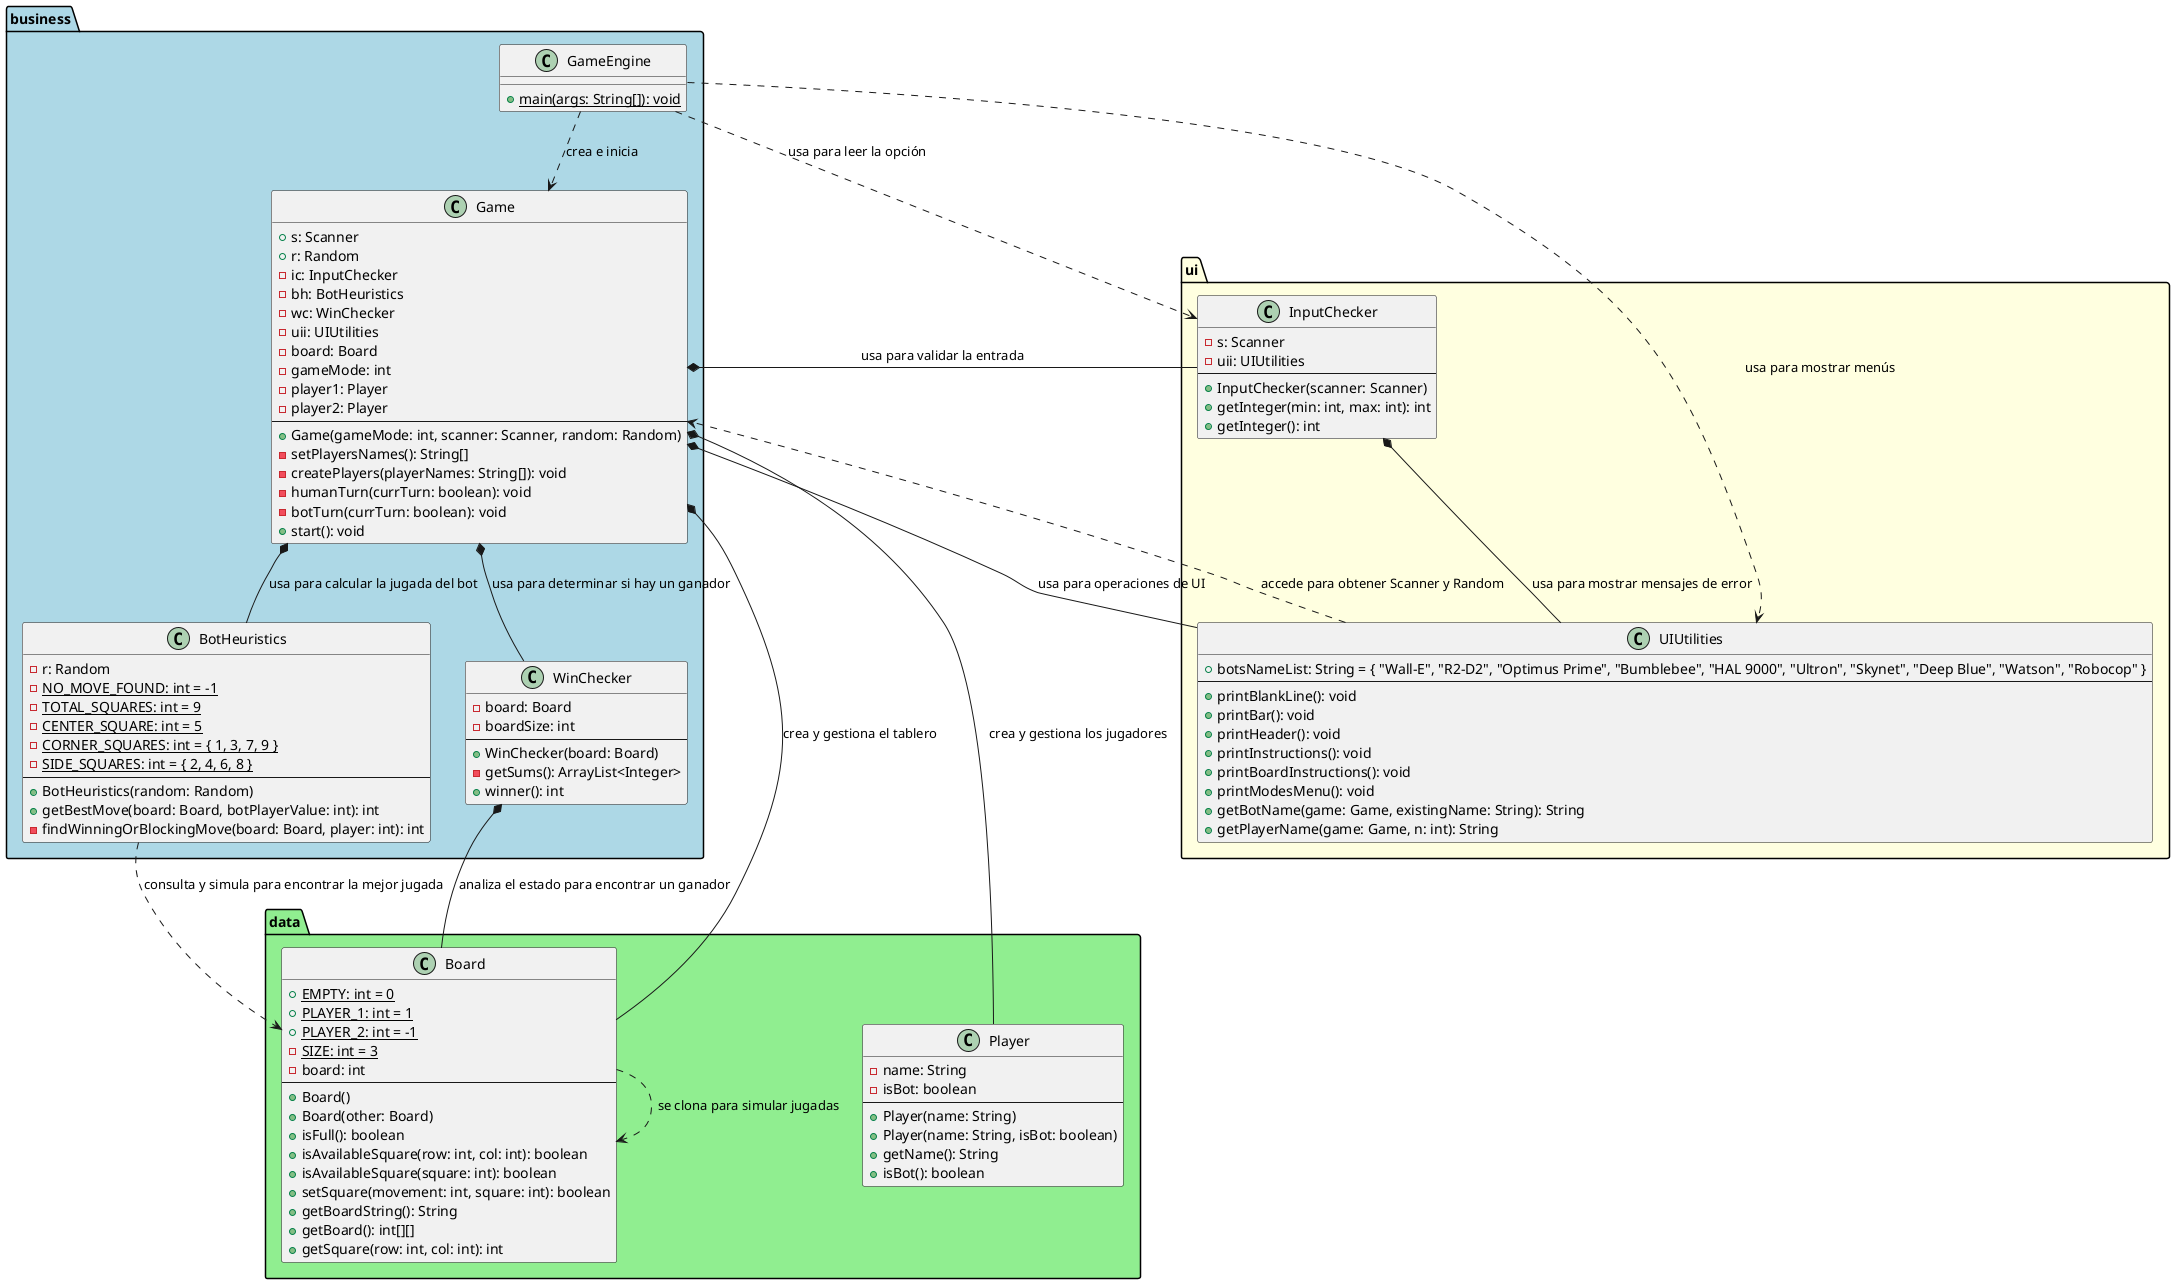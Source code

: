 @startuml tictactoe
package "business" #LightBlue {
  class BotHeuristics {
    -r: Random
    -{static} NO_MOVE_FOUND: int = -1
    -{static} TOTAL_SQUARES: int = 9
    -{static} CENTER_SQUARE: int = 5
    -{static} CORNER_SQUARES: int = { 1, 3, 7, 9 }
    -{static} SIDE_SQUARES: int = { 2, 4, 6, 8 }
    --
    +BotHeuristics(random: Random)
    +getBestMove(board: Board, botPlayerValue: int): int
    -findWinningOrBlockingMove(board: Board, player: int): int
  }

  class Game {
    +s: Scanner
    +r: Random
    -ic: InputChecker
    -bh: BotHeuristics
    -wc: WinChecker
    -uii: UIUtilities
    -board: Board
    -gameMode: int
    -player1: Player
    -player2: Player
    --
    +Game(gameMode: int, scanner: Scanner, random: Random)
    -setPlayersNames(): String[]
    -createPlayers(playerNames: String[]): void
    -humanTurn(currTurn: boolean): void
    -botTurn(currTurn: boolean): void
    +start(): void
  }

  class GameEngine {
    +{static} main(args: String[]): void
  }

  class WinChecker {
    -board: Board
    -boardSize: int
    --
    +WinChecker(board: Board)
    -getSums(): ArrayList<Integer>
    +winner(): int
  }
}

package "data" #LightGreen {
  class Board {
    +{static} EMPTY: int = 0
    +{static} PLAYER_1: int = 1
    +{static} PLAYER_2: int = -1
    -{static} SIZE: int = 3
    -board: int
    --
    +Board()
    +Board(other: Board)
    +isFull(): boolean
    +isAvailableSquare(row: int, col: int): boolean
    +isAvailableSquare(square: int): boolean
    +setSquare(movement: int, square: int): boolean
    +getBoardString(): String
    +getBoard(): int[][]
    +getSquare(row: int, col: int): int
  }

  class Player {
    -name: String
    -isBot: boolean
    --
    +Player(name: String)
    +Player(name: String, isBot: boolean)
    +getName(): String
    +isBot(): boolean
  }
}

package "ui" #LightYellow {
  class InputChecker {
    -s: Scanner
    -uii: UIUtilities
    --
    +InputChecker(scanner: Scanner)
    +getInteger(min: int, max: int): int
    +getInteger(): int
  }

  class UIUtilities {
    +botsNameList: String = { "Wall-E", "R2-D2", "Optimus Prime", "Bumblebee", "HAL 9000", "Ultron", "Skynet", "Deep Blue", "Watson", "Robocop" }
    --
    +printBlankLine(): void
    +printBar(): void
    +printHeader(): void
    +printInstructions(): void
    +printBoardInstructions(): void
    +printModesMenu(): void
    +getBotName(game: Game, existingName: String): String
    +getPlayerName(game: Game, n: int): String
  }
}

' Punto de entrada de la aplicación
GameEngine ..> Game : "crea e inicia"
GameEngine ..> UIUtilities : "usa para mostrar menús"
GameEngine ..> InputChecker : "usa para leer la opción"

' La clase Game orquesta la partida
Game *-- InputChecker : "usa para validar la entrada"
Game *-- BotHeuristics : "usa para calcular la jugada del bot"
Game *-- WinChecker : "usa para determinar si hay un ganador"
Game *-- UIUtilities : "usa para operaciones de UI"
Game *-- Board : "crea y gestiona el tablero"
Game *-- Player : "crea y gestiona los jugadores"

' Otras dependencias y relaciones
BotHeuristics ..> Board : "consulta y simula para encontrar la mejor jugada"
WinChecker *-- Board : "analiza el estado para encontrar un ganador"
Board ..> Board : "se clona para simular jugadas"
InputChecker *-- UIUtilities : "usa para mostrar mensajes de error"
UIUtilities ..> Game : "accede para obtener Scanner y Random"
@enduml
